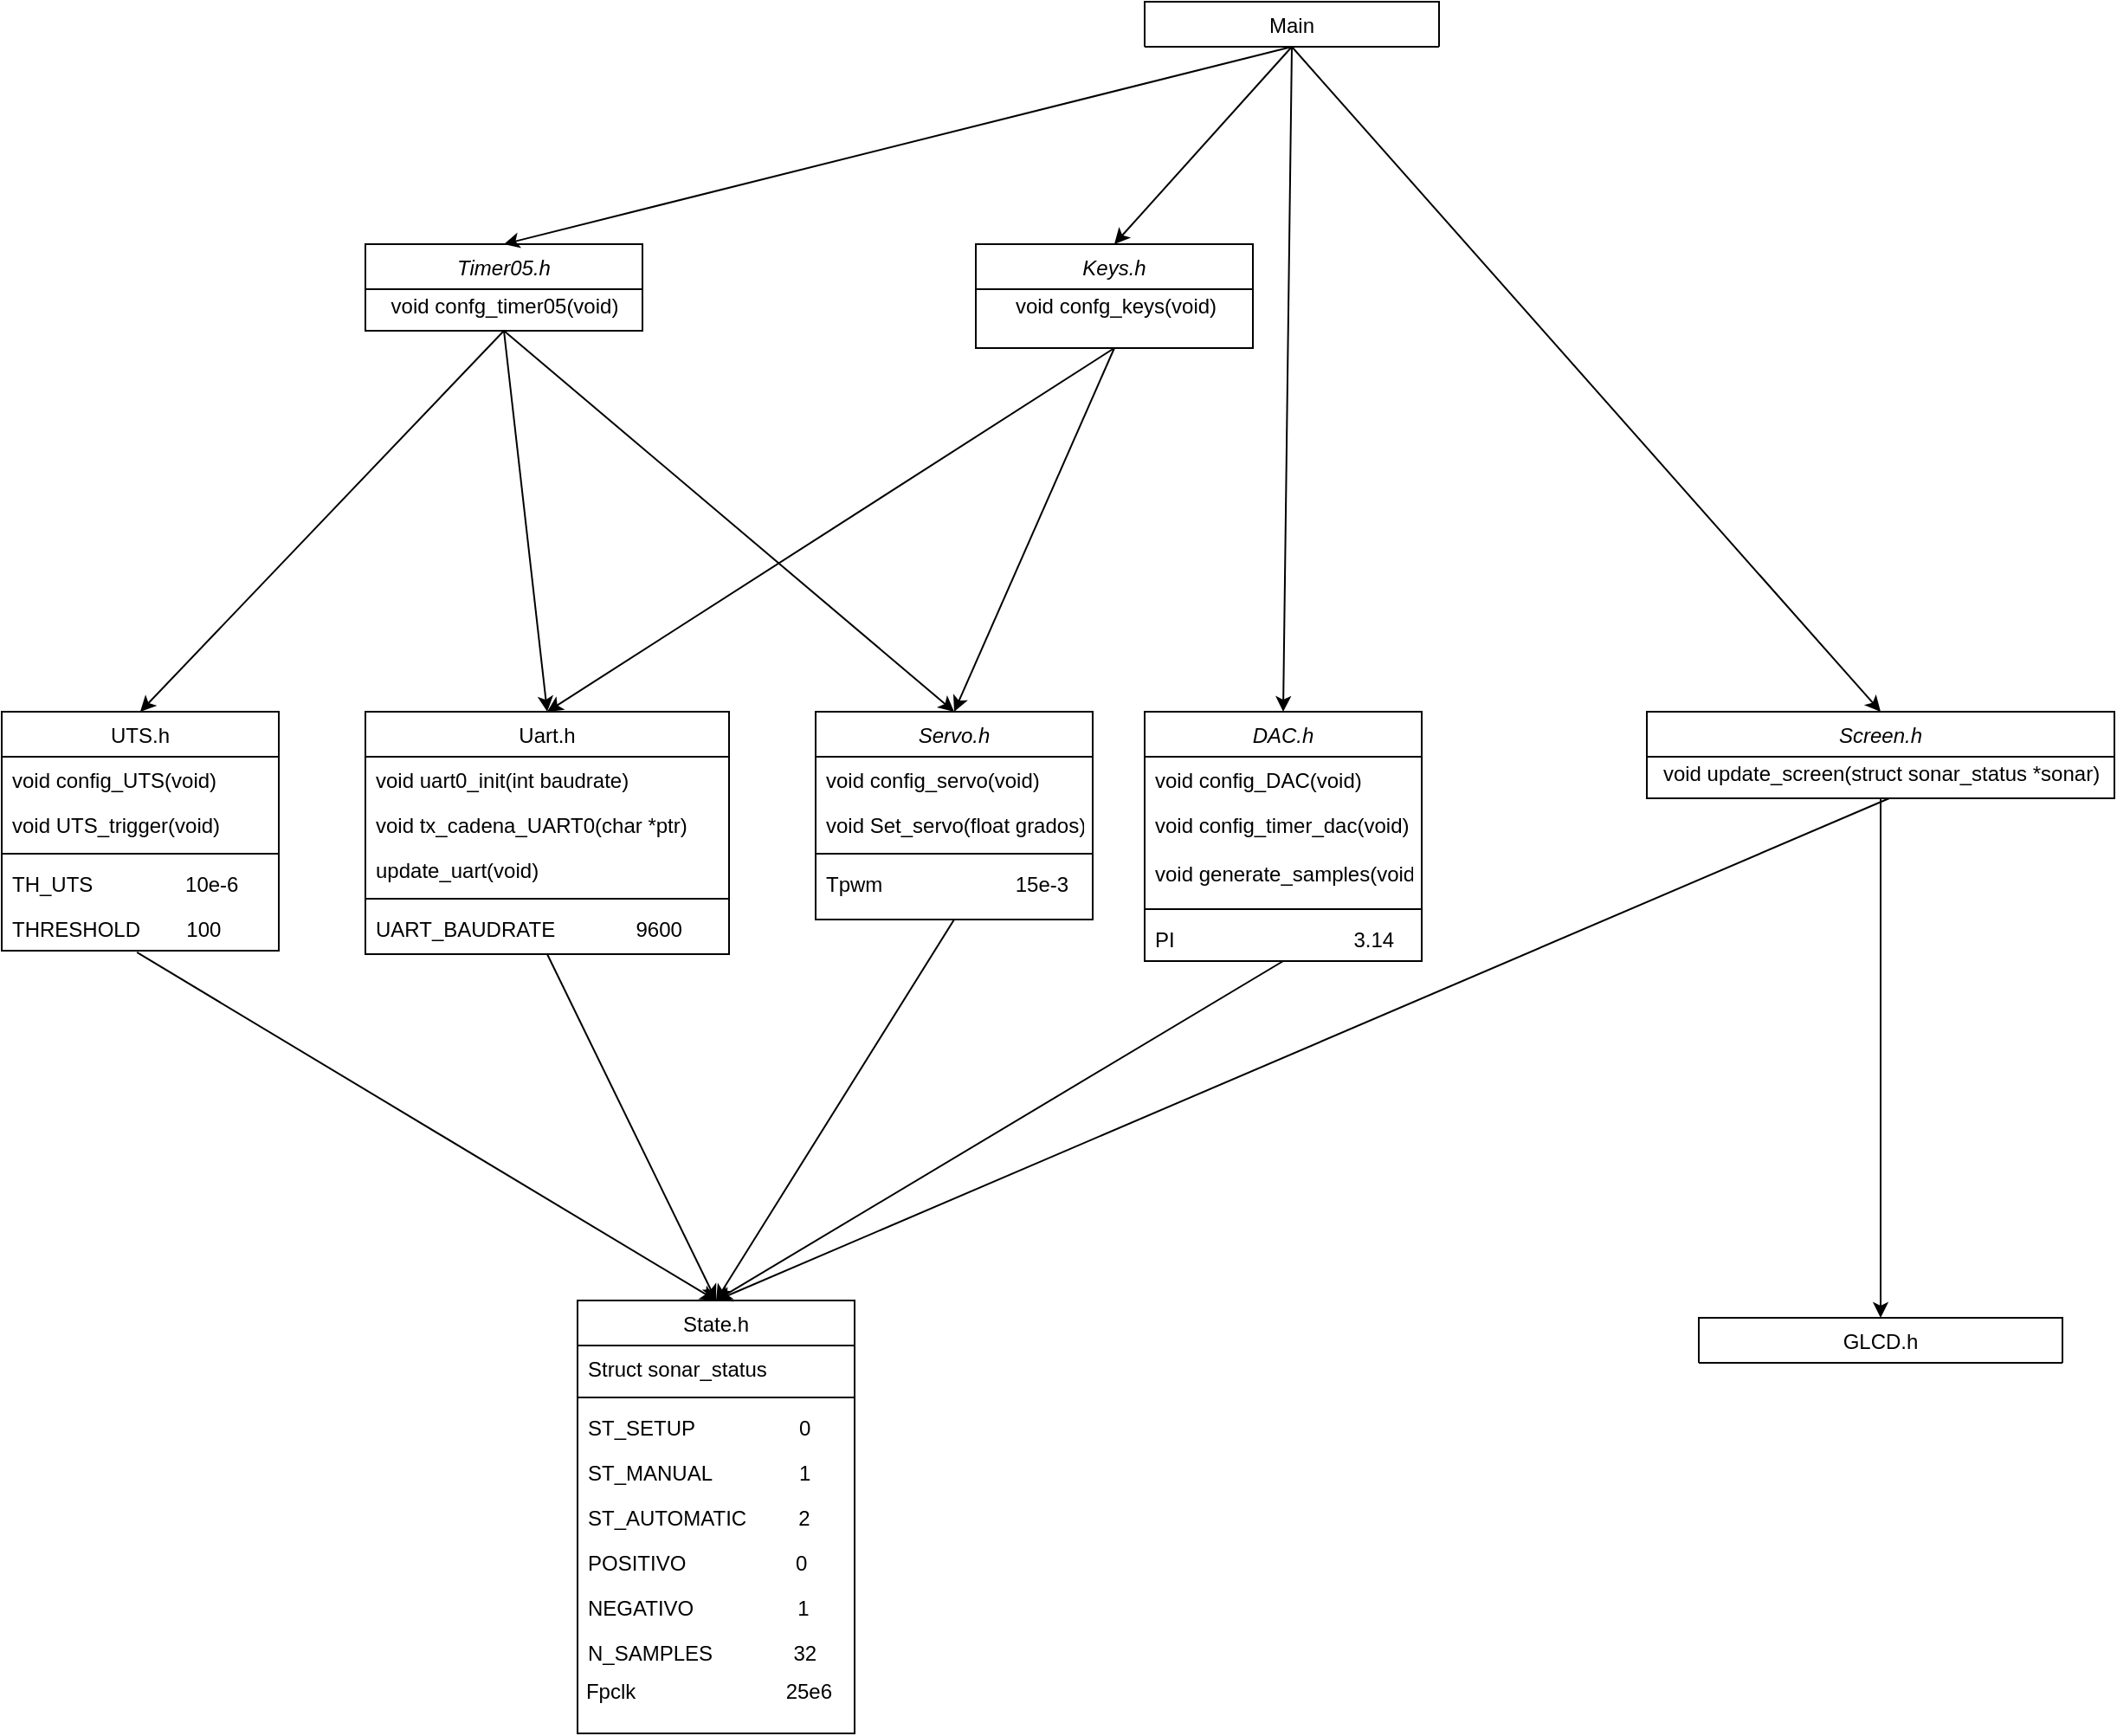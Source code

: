<mxfile version="14.2.9" type="device"><diagram id="C5RBs43oDa-KdzZeNtuy" name="Page-1"><mxGraphModel dx="1673" dy="939" grid="1" gridSize="10" guides="1" tooltips="1" connect="1" arrows="1" fold="1" page="1" pageScale="1" pageWidth="1654" pageHeight="1169" math="0" shadow="0"><root><mxCell id="WIyWlLk6GJQsqaUBKTNV-0"/><mxCell id="WIyWlLk6GJQsqaUBKTNV-1" parent="WIyWlLk6GJQsqaUBKTNV-0"/><mxCell id="zkfFHV4jXpPFQw0GAbJ--0" value="Servo.h" style="swimlane;fontStyle=2;align=center;verticalAlign=top;childLayout=stackLayout;horizontal=1;startSize=26;horizontalStack=0;resizeParent=1;resizeLast=0;collapsible=1;marginBottom=0;rounded=0;shadow=0;strokeWidth=1;" parent="WIyWlLk6GJQsqaUBKTNV-1" vertex="1"><mxGeometry x="640" y="450" width="160" height="120" as="geometry"><mxRectangle x="230" y="140" width="160" height="26" as="alternateBounds"/></mxGeometry></mxCell><mxCell id="zkfFHV4jXpPFQw0GAbJ--2" value="void config_servo(void)" style="text;align=left;verticalAlign=top;spacingLeft=4;spacingRight=4;overflow=hidden;rotatable=0;points=[[0,0.5],[1,0.5]];portConstraint=eastwest;rounded=0;shadow=0;html=0;" parent="zkfFHV4jXpPFQw0GAbJ--0" vertex="1"><mxGeometry y="26" width="160" height="26" as="geometry"/></mxCell><mxCell id="zkfFHV4jXpPFQw0GAbJ--3" value="void Set_servo(float grados)" style="text;align=left;verticalAlign=top;spacingLeft=4;spacingRight=4;overflow=hidden;rotatable=0;points=[[0,0.5],[1,0.5]];portConstraint=eastwest;rounded=0;shadow=0;html=0;" parent="zkfFHV4jXpPFQw0GAbJ--0" vertex="1"><mxGeometry y="52" width="160" height="26" as="geometry"/></mxCell><mxCell id="zkfFHV4jXpPFQw0GAbJ--4" value="" style="line;html=1;strokeWidth=1;align=left;verticalAlign=middle;spacingTop=-1;spacingLeft=3;spacingRight=3;rotatable=0;labelPosition=right;points=[];portConstraint=eastwest;" parent="zkfFHV4jXpPFQw0GAbJ--0" vertex="1"><mxGeometry y="78" width="160" height="8" as="geometry"/></mxCell><mxCell id="zkfFHV4jXpPFQw0GAbJ--5" value="Tpwm                       15e-3" style="text;align=left;verticalAlign=top;spacingLeft=4;spacingRight=4;overflow=hidden;rotatable=0;points=[[0,0.5],[1,0.5]];portConstraint=eastwest;" parent="zkfFHV4jXpPFQw0GAbJ--0" vertex="1"><mxGeometry y="86" width="160" height="26" as="geometry"/></mxCell><mxCell id="zkfFHV4jXpPFQw0GAbJ--6" value="UTS.h" style="swimlane;fontStyle=0;align=center;verticalAlign=top;childLayout=stackLayout;horizontal=1;startSize=26;horizontalStack=0;resizeParent=1;resizeLast=0;collapsible=1;marginBottom=0;rounded=0;shadow=0;strokeWidth=1;" parent="WIyWlLk6GJQsqaUBKTNV-1" vertex="1"><mxGeometry x="170" y="450" width="160" height="138" as="geometry"><mxRectangle x="130" y="380" width="160" height="26" as="alternateBounds"/></mxGeometry></mxCell><mxCell id="zkfFHV4jXpPFQw0GAbJ--7" value="void config_UTS(void)" style="text;align=left;verticalAlign=top;spacingLeft=4;spacingRight=4;overflow=hidden;rotatable=0;points=[[0,0.5],[1,0.5]];portConstraint=eastwest;" parent="zkfFHV4jXpPFQw0GAbJ--6" vertex="1"><mxGeometry y="26" width="160" height="26" as="geometry"/></mxCell><mxCell id="zkfFHV4jXpPFQw0GAbJ--8" value="void UTS_trigger(void)" style="text;align=left;verticalAlign=top;spacingLeft=4;spacingRight=4;overflow=hidden;rotatable=0;points=[[0,0.5],[1,0.5]];portConstraint=eastwest;rounded=0;shadow=0;html=0;" parent="zkfFHV4jXpPFQw0GAbJ--6" vertex="1"><mxGeometry y="52" width="160" height="26" as="geometry"/></mxCell><mxCell id="zkfFHV4jXpPFQw0GAbJ--9" value="" style="line;html=1;strokeWidth=1;align=left;verticalAlign=middle;spacingTop=-1;spacingLeft=3;spacingRight=3;rotatable=0;labelPosition=right;points=[];portConstraint=eastwest;" parent="zkfFHV4jXpPFQw0GAbJ--6" vertex="1"><mxGeometry y="78" width="160" height="8" as="geometry"/></mxCell><mxCell id="zkfFHV4jXpPFQw0GAbJ--10" value="TH_UTS                10e-6" style="text;align=left;verticalAlign=top;spacingLeft=4;spacingRight=4;overflow=hidden;rotatable=0;points=[[0,0.5],[1,0.5]];portConstraint=eastwest;fontStyle=0" parent="zkfFHV4jXpPFQw0GAbJ--6" vertex="1"><mxGeometry y="86" width="160" height="26" as="geometry"/></mxCell><mxCell id="zkfFHV4jXpPFQw0GAbJ--11" value="THRESHOLD        100" style="text;align=left;verticalAlign=top;spacingLeft=4;spacingRight=4;overflow=hidden;rotatable=0;points=[[0,0.5],[1,0.5]];portConstraint=eastwest;" parent="zkfFHV4jXpPFQw0GAbJ--6" vertex="1"><mxGeometry y="112" width="160" height="26" as="geometry"/></mxCell><mxCell id="zkfFHV4jXpPFQw0GAbJ--17" value="Uart.h" style="swimlane;fontStyle=0;align=center;verticalAlign=top;childLayout=stackLayout;horizontal=1;startSize=26;horizontalStack=0;resizeParent=1;resizeLast=0;collapsible=1;marginBottom=0;rounded=0;shadow=0;strokeWidth=1;" parent="WIyWlLk6GJQsqaUBKTNV-1" vertex="1"><mxGeometry x="380" y="450" width="210" height="140" as="geometry"><mxRectangle x="508" y="120" width="160" height="26" as="alternateBounds"/></mxGeometry></mxCell><mxCell id="zkfFHV4jXpPFQw0GAbJ--18" value="void uart0_init(int baudrate)" style="text;align=left;verticalAlign=top;spacingLeft=4;spacingRight=4;overflow=hidden;rotatable=0;points=[[0,0.5],[1,0.5]];portConstraint=eastwest;" parent="zkfFHV4jXpPFQw0GAbJ--17" vertex="1"><mxGeometry y="26" width="210" height="26" as="geometry"/></mxCell><mxCell id="zkfFHV4jXpPFQw0GAbJ--19" value="void tx_cadena_UART0(char *ptr)" style="text;align=left;verticalAlign=top;spacingLeft=4;spacingRight=4;overflow=hidden;rotatable=0;points=[[0,0.5],[1,0.5]];portConstraint=eastwest;rounded=0;shadow=0;html=0;" parent="zkfFHV4jXpPFQw0GAbJ--17" vertex="1"><mxGeometry y="52" width="210" height="26" as="geometry"/></mxCell><mxCell id="zkfFHV4jXpPFQw0GAbJ--20" value="update_uart(void)" style="text;align=left;verticalAlign=top;spacingLeft=4;spacingRight=4;overflow=hidden;rotatable=0;points=[[0,0.5],[1,0.5]];portConstraint=eastwest;rounded=0;shadow=0;html=0;" parent="zkfFHV4jXpPFQw0GAbJ--17" vertex="1"><mxGeometry y="78" width="210" height="26" as="geometry"/></mxCell><mxCell id="zkfFHV4jXpPFQw0GAbJ--23" value="" style="line;html=1;strokeWidth=1;align=left;verticalAlign=middle;spacingTop=-1;spacingLeft=3;spacingRight=3;rotatable=0;labelPosition=right;points=[];portConstraint=eastwest;" parent="zkfFHV4jXpPFQw0GAbJ--17" vertex="1"><mxGeometry y="104" width="210" height="8" as="geometry"/></mxCell><mxCell id="zkfFHV4jXpPFQw0GAbJ--24" value="UART_BAUDRATE              9600" style="text;align=left;verticalAlign=top;spacingLeft=4;spacingRight=4;overflow=hidden;rotatable=0;points=[[0,0.5],[1,0.5]];portConstraint=eastwest;" parent="zkfFHV4jXpPFQw0GAbJ--17" vertex="1"><mxGeometry y="112" width="210" height="26" as="geometry"/></mxCell><mxCell id="Aj3EgqWNefEFB0wTFQR5-0" value="Main" style="swimlane;fontStyle=0;align=center;verticalAlign=top;childLayout=stackLayout;horizontal=1;startSize=26;horizontalStack=0;resizeParent=1;resizeLast=0;collapsible=1;marginBottom=0;rounded=0;shadow=0;strokeWidth=1;" vertex="1" collapsed="1" parent="WIyWlLk6GJQsqaUBKTNV-1"><mxGeometry x="830" y="40" width="170" height="26" as="geometry"><mxRectangle x="414" y="500" width="160" height="70" as="alternateBounds"/></mxGeometry></mxCell><mxCell id="Aj3EgqWNefEFB0wTFQR5-2" value="" style="line;html=1;strokeWidth=1;align=left;verticalAlign=middle;spacingTop=-1;spacingLeft=3;spacingRight=3;rotatable=0;labelPosition=right;points=[];portConstraint=eastwest;" vertex="1" parent="Aj3EgqWNefEFB0wTFQR5-0"><mxGeometry y="26" width="170" height="8" as="geometry"/></mxCell><mxCell id="Aj3EgqWNefEFB0wTFQR5-4" value="DAC.h" style="swimlane;fontStyle=2;align=center;verticalAlign=top;childLayout=stackLayout;horizontal=1;startSize=26;horizontalStack=0;resizeParent=1;resizeLast=0;collapsible=1;marginBottom=0;rounded=0;shadow=0;strokeWidth=1;" vertex="1" parent="WIyWlLk6GJQsqaUBKTNV-1"><mxGeometry x="830" y="450" width="160" height="144" as="geometry"><mxRectangle x="230" y="140" width="160" height="26" as="alternateBounds"/></mxGeometry></mxCell><mxCell id="Aj3EgqWNefEFB0wTFQR5-5" value="void config_DAC(void)" style="text;align=left;verticalAlign=top;spacingLeft=4;spacingRight=4;overflow=hidden;rotatable=0;points=[[0,0.5],[1,0.5]];portConstraint=eastwest;rounded=0;shadow=0;html=0;" vertex="1" parent="Aj3EgqWNefEFB0wTFQR5-4"><mxGeometry y="26" width="160" height="26" as="geometry"/></mxCell><mxCell id="Aj3EgqWNefEFB0wTFQR5-6" value="void config_timer_dac(void)&#10;&#10;void generate_samples(void)" style="text;align=left;verticalAlign=top;spacingLeft=4;spacingRight=4;overflow=hidden;rotatable=0;points=[[0,0.5],[1,0.5]];portConstraint=eastwest;rounded=0;shadow=0;html=0;" vertex="1" parent="Aj3EgqWNefEFB0wTFQR5-4"><mxGeometry y="52" width="160" height="58" as="geometry"/></mxCell><mxCell id="Aj3EgqWNefEFB0wTFQR5-7" value="" style="line;html=1;strokeWidth=1;align=left;verticalAlign=middle;spacingTop=-1;spacingLeft=3;spacingRight=3;rotatable=0;labelPosition=right;points=[];portConstraint=eastwest;" vertex="1" parent="Aj3EgqWNefEFB0wTFQR5-4"><mxGeometry y="110" width="160" height="8" as="geometry"/></mxCell><mxCell id="Aj3EgqWNefEFB0wTFQR5-8" value="PI                               3.14" style="text;align=left;verticalAlign=top;spacingLeft=4;spacingRight=4;overflow=hidden;rotatable=0;points=[[0,0.5],[1,0.5]];portConstraint=eastwest;" vertex="1" parent="Aj3EgqWNefEFB0wTFQR5-4"><mxGeometry y="118" width="160" height="22" as="geometry"/></mxCell><mxCell id="Aj3EgqWNefEFB0wTFQR5-9" value="" style="resizable=0;align=left;verticalAlign=bottom;labelBackgroundColor=none;fontSize=12;" connectable="0" vertex="1" parent="WIyWlLk6GJQsqaUBKTNV-1"><mxGeometry x="812.5" y="629" as="geometry"/></mxCell><mxCell id="Aj3EgqWNefEFB0wTFQR5-10" value="Keys.h" style="swimlane;fontStyle=2;align=center;verticalAlign=top;childLayout=stackLayout;horizontal=1;startSize=26;horizontalStack=0;resizeParent=1;resizeLast=0;collapsible=1;marginBottom=0;rounded=0;shadow=0;strokeWidth=1;" vertex="1" parent="WIyWlLk6GJQsqaUBKTNV-1"><mxGeometry x="732.5" y="180" width="160" height="60" as="geometry"><mxRectangle x="230" y="140" width="160" height="26" as="alternateBounds"/></mxGeometry></mxCell><mxCell id="Aj3EgqWNefEFB0wTFQR5-15" value="void confg_keys(void)" style="text;html=1;align=center;verticalAlign=middle;resizable=0;points=[];autosize=1;" vertex="1" parent="Aj3EgqWNefEFB0wTFQR5-10"><mxGeometry y="26" width="160" height="20" as="geometry"/></mxCell><mxCell id="Aj3EgqWNefEFB0wTFQR5-28" value="Screen.h" style="swimlane;fontStyle=2;align=center;verticalAlign=top;childLayout=stackLayout;horizontal=1;startSize=26;horizontalStack=0;resizeParent=1;resizeLast=0;collapsible=1;marginBottom=0;rounded=0;shadow=0;strokeWidth=1;" vertex="1" parent="WIyWlLk6GJQsqaUBKTNV-1"><mxGeometry x="1120" y="450" width="270" height="50" as="geometry"><mxRectangle x="230" y="140" width="160" height="26" as="alternateBounds"/></mxGeometry></mxCell><mxCell id="Aj3EgqWNefEFB0wTFQR5-29" value="void update_screen(struct sonar_status *sonar)" style="text;html=1;align=center;verticalAlign=middle;resizable=0;points=[];autosize=1;" vertex="1" parent="Aj3EgqWNefEFB0wTFQR5-28"><mxGeometry y="26" width="270" height="20" as="geometry"/></mxCell><mxCell id="Aj3EgqWNefEFB0wTFQR5-30" value="Timer05.h" style="swimlane;fontStyle=2;align=center;verticalAlign=top;childLayout=stackLayout;horizontal=1;startSize=26;horizontalStack=0;resizeParent=1;resizeLast=0;collapsible=1;marginBottom=0;rounded=0;shadow=0;strokeWidth=1;" vertex="1" parent="WIyWlLk6GJQsqaUBKTNV-1"><mxGeometry x="380" y="180" width="160" height="50" as="geometry"><mxRectangle x="230" y="140" width="160" height="26" as="alternateBounds"/></mxGeometry></mxCell><mxCell id="Aj3EgqWNefEFB0wTFQR5-31" value="void confg_timer05(void)" style="text;html=1;align=center;verticalAlign=middle;resizable=0;points=[];autosize=1;" vertex="1" parent="Aj3EgqWNefEFB0wTFQR5-30"><mxGeometry y="26" width="160" height="20" as="geometry"/></mxCell><mxCell id="Aj3EgqWNefEFB0wTFQR5-32" value="State.h" style="swimlane;fontStyle=0;align=center;verticalAlign=top;childLayout=stackLayout;horizontal=1;startSize=26;horizontalStack=0;resizeParent=1;resizeLast=0;collapsible=1;marginBottom=0;rounded=0;shadow=0;strokeWidth=1;" vertex="1" parent="WIyWlLk6GJQsqaUBKTNV-1"><mxGeometry x="502.5" y="790" width="160" height="250" as="geometry"><mxRectangle x="508" y="120" width="160" height="26" as="alternateBounds"/></mxGeometry></mxCell><mxCell id="Aj3EgqWNefEFB0wTFQR5-33" value="Struct sonar_status" style="text;align=left;verticalAlign=top;spacingLeft=4;spacingRight=4;overflow=hidden;rotatable=0;points=[[0,0.5],[1,0.5]];portConstraint=eastwest;" vertex="1" parent="Aj3EgqWNefEFB0wTFQR5-32"><mxGeometry y="26" width="160" height="26" as="geometry"/></mxCell><mxCell id="Aj3EgqWNefEFB0wTFQR5-38" value="" style="line;html=1;strokeWidth=1;align=left;verticalAlign=middle;spacingTop=-1;spacingLeft=3;spacingRight=3;rotatable=0;labelPosition=right;points=[];portConstraint=eastwest;" vertex="1" parent="Aj3EgqWNefEFB0wTFQR5-32"><mxGeometry y="52" width="160" height="8" as="geometry"/></mxCell><mxCell id="Aj3EgqWNefEFB0wTFQR5-34" value="ST_SETUP                  0" style="text;align=left;verticalAlign=top;spacingLeft=4;spacingRight=4;overflow=hidden;rotatable=0;points=[[0,0.5],[1,0.5]];portConstraint=eastwest;rounded=0;shadow=0;html=0;" vertex="1" parent="Aj3EgqWNefEFB0wTFQR5-32"><mxGeometry y="60" width="160" height="26" as="geometry"/></mxCell><mxCell id="Aj3EgqWNefEFB0wTFQR5-35" value="ST_MANUAL               1" style="text;align=left;verticalAlign=top;spacingLeft=4;spacingRight=4;overflow=hidden;rotatable=0;points=[[0,0.5],[1,0.5]];portConstraint=eastwest;rounded=0;shadow=0;html=0;" vertex="1" parent="Aj3EgqWNefEFB0wTFQR5-32"><mxGeometry y="86" width="160" height="26" as="geometry"/></mxCell><mxCell id="Aj3EgqWNefEFB0wTFQR5-36" value="ST_AUTOMATIC         2" style="text;align=left;verticalAlign=top;spacingLeft=4;spacingRight=4;overflow=hidden;rotatable=0;points=[[0,0.5],[1,0.5]];portConstraint=eastwest;rounded=0;shadow=0;html=0;" vertex="1" parent="Aj3EgqWNefEFB0wTFQR5-32"><mxGeometry y="112" width="160" height="26" as="geometry"/></mxCell><mxCell id="Aj3EgqWNefEFB0wTFQR5-37" value="POSITIVO                   0&#10;" style="text;align=left;verticalAlign=top;spacingLeft=4;spacingRight=4;overflow=hidden;rotatable=0;points=[[0,0.5],[1,0.5]];portConstraint=eastwest;rounded=0;shadow=0;html=0;" vertex="1" parent="Aj3EgqWNefEFB0wTFQR5-32"><mxGeometry y="138" width="160" height="26" as="geometry"/></mxCell><mxCell id="Aj3EgqWNefEFB0wTFQR5-39" value="NEGATIVO                  1" style="text;align=left;verticalAlign=top;spacingLeft=4;spacingRight=4;overflow=hidden;rotatable=0;points=[[0,0.5],[1,0.5]];portConstraint=eastwest;" vertex="1" parent="Aj3EgqWNefEFB0wTFQR5-32"><mxGeometry y="164" width="160" height="26" as="geometry"/></mxCell><mxCell id="Aj3EgqWNefEFB0wTFQR5-40" value="N_SAMPLES              32" style="text;align=left;verticalAlign=top;spacingLeft=4;spacingRight=4;overflow=hidden;rotatable=0;points=[[0,0.5],[1,0.5]];portConstraint=eastwest;" vertex="1" parent="Aj3EgqWNefEFB0wTFQR5-32"><mxGeometry y="190" width="160" height="26" as="geometry"/></mxCell><mxCell id="Aj3EgqWNefEFB0wTFQR5-41" value="Fpclk&amp;nbsp; &amp;nbsp; &amp;nbsp; &amp;nbsp; &amp;nbsp; &amp;nbsp; &amp;nbsp; &amp;nbsp; &amp;nbsp; &amp;nbsp; &amp;nbsp; &amp;nbsp; &amp;nbsp; 25e6&amp;nbsp; &amp;nbsp;" style="text;html=1;align=center;verticalAlign=middle;resizable=0;points=[];autosize=1;" vertex="1" parent="Aj3EgqWNefEFB0wTFQR5-32"><mxGeometry y="216" width="160" height="20" as="geometry"/></mxCell><mxCell id="Aj3EgqWNefEFB0wTFQR5-42" value="GLCD.h" style="swimlane;fontStyle=0;align=center;verticalAlign=top;childLayout=stackLayout;horizontal=1;startSize=26;horizontalStack=0;resizeParent=1;resizeLast=0;collapsible=1;marginBottom=0;rounded=0;shadow=0;strokeWidth=1;" vertex="1" collapsed="1" parent="WIyWlLk6GJQsqaUBKTNV-1"><mxGeometry x="1150" y="800" width="210" height="26" as="geometry"><mxRectangle x="414" y="500" width="160" height="70" as="alternateBounds"/></mxGeometry></mxCell><mxCell id="Aj3EgqWNefEFB0wTFQR5-43" value="" style="line;html=1;strokeWidth=1;align=left;verticalAlign=middle;spacingTop=-1;spacingLeft=3;spacingRight=3;rotatable=0;labelPosition=right;points=[];portConstraint=eastwest;" vertex="1" parent="Aj3EgqWNefEFB0wTFQR5-42"><mxGeometry y="26" width="210" height="8" as="geometry"/></mxCell><mxCell id="Aj3EgqWNefEFB0wTFQR5-46" value="" style="endArrow=classic;html=1;exitX=0.5;exitY=1;exitDx=0;exitDy=0;entryX=0.5;entryY=0;entryDx=0;entryDy=0;" edge="1" parent="WIyWlLk6GJQsqaUBKTNV-1" source="zkfFHV4jXpPFQw0GAbJ--17" target="Aj3EgqWNefEFB0wTFQR5-32"><mxGeometry width="50" height="50" relative="1" as="geometry"><mxPoint x="400" y="700" as="sourcePoint"/><mxPoint x="450" y="650" as="targetPoint"/></mxGeometry></mxCell><mxCell id="Aj3EgqWNefEFB0wTFQR5-47" value="" style="endArrow=classic;html=1;exitX=0.488;exitY=1.038;exitDx=0;exitDy=0;exitPerimeter=0;entryX=0.5;entryY=0;entryDx=0;entryDy=0;" edge="1" parent="WIyWlLk6GJQsqaUBKTNV-1" source="zkfFHV4jXpPFQw0GAbJ--11" target="Aj3EgqWNefEFB0wTFQR5-32"><mxGeometry width="50" height="50" relative="1" as="geometry"><mxPoint x="570" y="800" as="sourcePoint"/><mxPoint x="620" y="750" as="targetPoint"/></mxGeometry></mxCell><mxCell id="Aj3EgqWNefEFB0wTFQR5-49" value="" style="endArrow=classic;html=1;exitX=0.5;exitY=1;exitDx=0;exitDy=0;entryX=0.5;entryY=0;entryDx=0;entryDy=0;" edge="1" parent="WIyWlLk6GJQsqaUBKTNV-1" source="Aj3EgqWNefEFB0wTFQR5-4" target="Aj3EgqWNefEFB0wTFQR5-32"><mxGeometry width="50" height="50" relative="1" as="geometry"><mxPoint x="810" y="770" as="sourcePoint"/><mxPoint x="860" y="720" as="targetPoint"/></mxGeometry></mxCell><mxCell id="Aj3EgqWNefEFB0wTFQR5-51" value="" style="endArrow=classic;html=1;exitX=0.5;exitY=1;exitDx=0;exitDy=0;entryX=0.5;entryY=0;entryDx=0;entryDy=0;" edge="1" parent="WIyWlLk6GJQsqaUBKTNV-1" source="Aj3EgqWNefEFB0wTFQR5-28" target="Aj3EgqWNefEFB0wTFQR5-42"><mxGeometry width="50" height="50" relative="1" as="geometry"><mxPoint x="1150" y="894" as="sourcePoint"/><mxPoint x="1200" y="844" as="targetPoint"/></mxGeometry></mxCell><mxCell id="Aj3EgqWNefEFB0wTFQR5-52" value="" style="endArrow=classic;html=1;exitX=0.5;exitY=1;exitDx=0;exitDy=0;entryX=0.5;entryY=0;entryDx=0;entryDy=0;" edge="1" parent="WIyWlLk6GJQsqaUBKTNV-1" source="Aj3EgqWNefEFB0wTFQR5-30" target="zkfFHV4jXpPFQw0GAbJ--17"><mxGeometry width="50" height="50" relative="1" as="geometry"><mxPoint x="750" y="350" as="sourcePoint"/><mxPoint x="630" y="390" as="targetPoint"/></mxGeometry></mxCell><mxCell id="Aj3EgqWNefEFB0wTFQR5-53" value="" style="endArrow=classic;html=1;exitX=0.5;exitY=1;exitDx=0;exitDy=0;entryX=0.5;entryY=0;entryDx=0;entryDy=0;" edge="1" parent="WIyWlLk6GJQsqaUBKTNV-1" source="Aj3EgqWNefEFB0wTFQR5-30" target="zkfFHV4jXpPFQw0GAbJ--6"><mxGeometry width="50" height="50" relative="1" as="geometry"><mxPoint x="640" y="400" as="sourcePoint"/><mxPoint x="690" y="350" as="targetPoint"/></mxGeometry></mxCell><mxCell id="Aj3EgqWNefEFB0wTFQR5-55" value="" style="endArrow=classic;html=1;exitX=0.5;exitY=1;exitDx=0;exitDy=0;entryX=0.5;entryY=0;entryDx=0;entryDy=0;" edge="1" parent="WIyWlLk6GJQsqaUBKTNV-1" source="Aj3EgqWNefEFB0wTFQR5-30" target="zkfFHV4jXpPFQw0GAbJ--0"><mxGeometry width="50" height="50" relative="1" as="geometry"><mxPoint x="460" y="210" as="sourcePoint"/><mxPoint x="510" y="160" as="targetPoint"/></mxGeometry></mxCell><mxCell id="Aj3EgqWNefEFB0wTFQR5-56" value="" style="endArrow=classic;html=1;exitX=0.5;exitY=1;exitDx=0;exitDy=0;entryX=0.5;entryY=0;entryDx=0;entryDy=0;" edge="1" parent="WIyWlLk6GJQsqaUBKTNV-1" source="Aj3EgqWNefEFB0wTFQR5-10" target="zkfFHV4jXpPFQw0GAbJ--17"><mxGeometry width="50" height="50" relative="1" as="geometry"><mxPoint x="890" y="410" as="sourcePoint"/><mxPoint x="740" y="380" as="targetPoint"/></mxGeometry></mxCell><mxCell id="Aj3EgqWNefEFB0wTFQR5-57" value="" style="endArrow=classic;html=1;exitX=0.5;exitY=1;exitDx=0;exitDy=0;entryX=0.5;entryY=0;entryDx=0;entryDy=0;" edge="1" parent="WIyWlLk6GJQsqaUBKTNV-1" source="Aj3EgqWNefEFB0wTFQR5-10" target="zkfFHV4jXpPFQw0GAbJ--0"><mxGeometry width="50" height="50" relative="1" as="geometry"><mxPoint x="730" y="370" as="sourcePoint"/><mxPoint x="780" y="320" as="targetPoint"/></mxGeometry></mxCell><mxCell id="Aj3EgqWNefEFB0wTFQR5-58" value="" style="endArrow=classic;html=1;exitX=0.5;exitY=1;exitDx=0;exitDy=0;entryX=0.5;entryY=0;entryDx=0;entryDy=0;" edge="1" parent="WIyWlLk6GJQsqaUBKTNV-1" source="Aj3EgqWNefEFB0wTFQR5-0" target="Aj3EgqWNefEFB0wTFQR5-10"><mxGeometry width="50" height="50" relative="1" as="geometry"><mxPoint x="640" y="250" as="sourcePoint"/><mxPoint x="690" y="200" as="targetPoint"/></mxGeometry></mxCell><mxCell id="Aj3EgqWNefEFB0wTFQR5-59" value="" style="endArrow=classic;html=1;exitX=0.5;exitY=1;exitDx=0;exitDy=0;entryX=0.5;entryY=0;entryDx=0;entryDy=0;" edge="1" parent="WIyWlLk6GJQsqaUBKTNV-1" source="Aj3EgqWNefEFB0wTFQR5-0" target="Aj3EgqWNefEFB0wTFQR5-30"><mxGeometry width="50" height="50" relative="1" as="geometry"><mxPoint x="580" y="280" as="sourcePoint"/><mxPoint x="630" y="230" as="targetPoint"/></mxGeometry></mxCell><mxCell id="Aj3EgqWNefEFB0wTFQR5-62" value="" style="endArrow=classic;html=1;exitX=0.5;exitY=1;exitDx=0;exitDy=0;entryX=0.5;entryY=0;entryDx=0;entryDy=0;" edge="1" parent="WIyWlLk6GJQsqaUBKTNV-1" source="zkfFHV4jXpPFQw0GAbJ--0" target="Aj3EgqWNefEFB0wTFQR5-32"><mxGeometry width="50" height="50" relative="1" as="geometry"><mxPoint x="830" y="780" as="sourcePoint"/><mxPoint x="880" y="730" as="targetPoint"/></mxGeometry></mxCell><mxCell id="Aj3EgqWNefEFB0wTFQR5-63" value="" style="endArrow=classic;html=1;entryX=0.5;entryY=0;entryDx=0;entryDy=0;" edge="1" parent="WIyWlLk6GJQsqaUBKTNV-1" target="Aj3EgqWNefEFB0wTFQR5-32"><mxGeometry width="50" height="50" relative="1" as="geometry"><mxPoint x="1260" y="500" as="sourcePoint"/><mxPoint x="840" y="760" as="targetPoint"/></mxGeometry></mxCell><mxCell id="Aj3EgqWNefEFB0wTFQR5-64" value="" style="endArrow=classic;html=1;exitX=0.5;exitY=1;exitDx=0;exitDy=0;entryX=0.5;entryY=0;entryDx=0;entryDy=0;" edge="1" parent="WIyWlLk6GJQsqaUBKTNV-1" source="Aj3EgqWNefEFB0wTFQR5-0" target="Aj3EgqWNefEFB0wTFQR5-28"><mxGeometry width="50" height="50" relative="1" as="geometry"><mxPoint x="1300" y="270" as="sourcePoint"/><mxPoint x="1350" y="220" as="targetPoint"/></mxGeometry></mxCell><mxCell id="Aj3EgqWNefEFB0wTFQR5-65" value="" style="endArrow=classic;html=1;entryX=0.5;entryY=0;entryDx=0;entryDy=0;exitX=0.5;exitY=1;exitDx=0;exitDy=0;" edge="1" parent="WIyWlLk6GJQsqaUBKTNV-1" source="Aj3EgqWNefEFB0wTFQR5-0" target="Aj3EgqWNefEFB0wTFQR5-4"><mxGeometry width="50" height="50" relative="1" as="geometry"><mxPoint x="900" y="70" as="sourcePoint"/><mxPoint x="1080" y="390" as="targetPoint"/></mxGeometry></mxCell></root></mxGraphModel></diagram></mxfile>